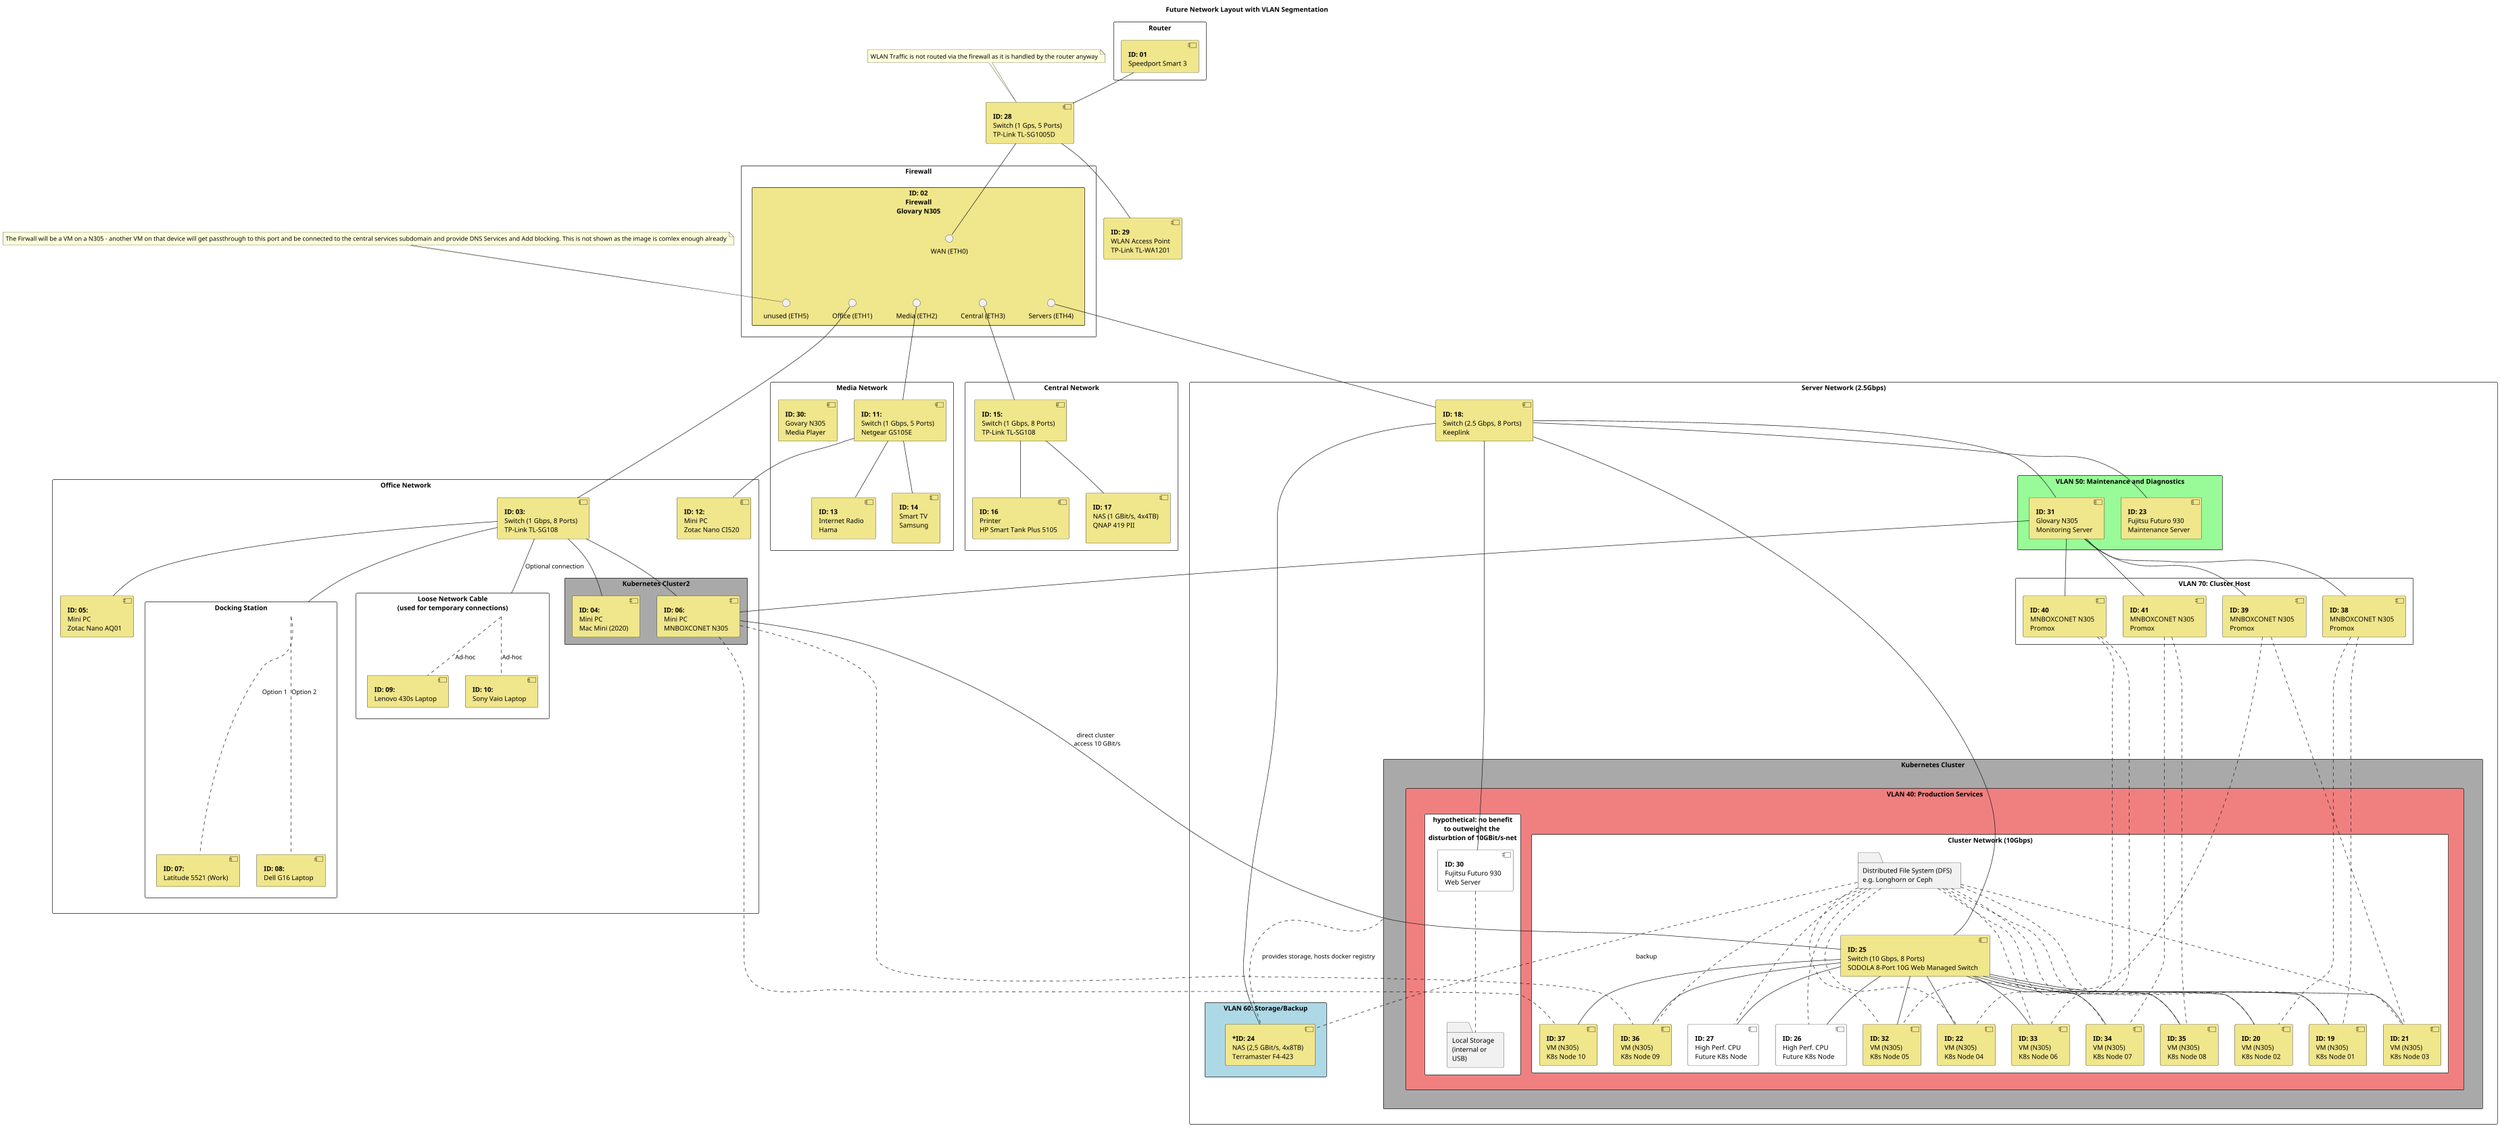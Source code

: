 @startuml
title Future Network Layout with VLAN Segmentation

skinparam maxWidth 2000
skinparam maxHeight 900
scale 0.7

skinparam component {
    BackgroundColor Khaki
    BorderColor Black
    FontColor Black
}


rectangle "Router" as Router {
    [**ID: 01**\nSpeedport Smart 3] as ROUTER_DEVICE
}

[**ID: 28**\nSwitch (1 Gps, 5 Ports)\nTP-Link TL-SG1005D] as SWITCH_REPEATER

[**ID: 29**\nWLAN Access Point\nTP-Link TL-WA1201] as REPEATER

rectangle "Firewall" as DOMAIN_FIREWALL {
	rectangle "**ID: 02**\nFirewall\nGlovary N305" as FW_DEVICE #Khaki {
    		circle "WAN (ETH0)" as FW_ETH_WAN
    		circle "Office (ETH1)" as FW_ETHERNET_OFFICE
    		circle "Media (ETH2)" as FW_ETHERNET_MEDIA
    		circle "Central (ETH3)" as FW_ETH_CENTRAL
    		circle "Servers (ETH4)" as FW_ETH_SERVERS
    		circle "unused (ETH5)" as FW_ETH_FREE
	}
}

rectangle "Media Network" as Media {
	
    [**ID: 11:**\nSwitch (1 Gbps, 5 Ports)\nNetgear GS105E] as SWITCH_MEDIA
    [**ID: 30:**\nGovary N305\nMedia Player] as MEDIAPLAYER_GLOVARY_N305

    [**ID: 13**\nInternet Radio\nHama] as Media_Radio
    [**ID: 14**\nSmart TV\nSamsung\n] as Media_TV
}

rectangle "Central Network" as Central {
	
    [**ID: 15:**\nSwitch (1 Gbps, 8 Ports)\nTP-Link TL-SG108] as SWITCH_CENTRAL

    [**ID: 16**\nPrinter\nHP Smart Tank Plus 5105] as Central_Printer
    [**ID: 17**\nNAS (1 GBit/s, 4x4TB)\nQNAP 419 PII\n] as Central_NAS
}

rectangle "Office Network" as Office {
  	
    [**ID: 03:**\nSwitch (1 Gbps, 8 Ports)\nTP-Link TL-SG108] as SWITCH_OFFICE 

    [**ID: 05:**\nMini PC\nZotac Nano AQ01] as PC_Zotac
    [**ID: 12:**\nMini PC\nZotac Nano CI520] as Media_Zotac

    rectangle "Kubernetes Cluster2" as K8s2 #Darkgrey {
        [**ID: 04:**\nMini PC\nMac Mini (2020)] as PC_Mac
    	[**ID: 06:**\nMini PC\nMNBOXCONET N305] as PC_MNBOX
    }	

    rectangle "Docking Station" as Dock {
        [**ID: 07:**\nLatitude 5521 (Work)] as Dock_Latitude
        [**ID: 08:**\nDell G16 Laptop] as Dock_G16
    }

    rectangle "Loose Network Cable\n(used for temporary connections)" as LooseCable {
        [**ID: 09:**\nLenovo 430s Laptop] as Cable_Lenovo
        [**ID: 10:**\nSony Vaio Laptop] as Cable_Sony
    }
}


rectangle "Server Network (2.5Gbps)" as ServerNet {

    [**ID: 18:**\nSwitch (2.5 Gbps, 8 Ports)\nKeeplink] as SWITCH_SERVERS

     rectangle "VLAN 60: Storage/Backup" as VLAN60 #LightBlue {
        [***ID: 24**\nNAS (2,5 GBit/s, 4x8TB)\nTerramaster F4-423] as NAS_Storage
     }

     rectangle "VLAN 50: Maintenance and Diagnostics" as VLAN50 #PaleGreen {
        [**ID: 23**\nFujitsu Futuro 930\nMaintenance Server] as Maintenance_Server
        [**ID: 31**\nGlovary N305\nMonitoring Server] as Monitoring_Server
    }

    rectangle "VLAN 70: Cluster Host" as HOST {
        [**ID: 38**\nMNBOXCONET N305\nPromox]	as Cluster_Host_1
        [**ID: 39**\nMNBOXCONET N305\nPromox]	as Cluster_Host_2
        [**ID: 40**\nMNBOXCONET N305\nPromox]	as Cluster_Host_3
        [**ID: 41**\nMNBOXCONET N305\nPromox]	as Cluster_Host_4
    }

    rectangle "Kubernetes Cluster" as K8s #Darkgrey {
	    rectangle "VLAN 40: Production Services" as VLAN40 #LightCoral {
		rectangle "Cluster Network (10Gbps)" as ClusterNet #White {
    			folder "Distributed File System (DFS)\ne.g. Longhorn or Ceph" as DFS
        		[**ID: 25**\nSwitch (10 Gbps, 8 Ports)\nSODOLA 8-Port 10G Web Managed Switch] as SWITCH_CLUSTER
        		[**ID: 19**\nVM (N305)\nK8s Node 01] as Cluster_Node_01
        		[**ID: 20**\nVM (N305)\nK8s Node 02] as Cluster_Node_02
        		[**ID: 21**\nVM (N305)\nK8s Node 03] as Cluster_Node_03
        		[**ID: 22**\nVM (N305)\nK8s Node 04] as Cluster_Node_04
         		[**ID: 32**\nVM (N305)\nK8s Node 05] as Cluster_Node_05
        		[**ID: 33**\nVM (N305)\nK8s Node 06] as Cluster_Node_06
        		[**ID: 34**\nVM (N305)\nK8s Node 07] as Cluster_Node_07
        		[**ID: 35**\nVM (N305)\nK8s Node 08] as Cluster_Node_08
        		[**ID: 36**\nVM (N305)\nK8s Node 09] as Cluster_Node_09
        		[**ID: 37**\nVM (N305)\nK8s Node 10] as Cluster_Node_10
        		[**ID: 26**\nHigh Perf. CPU\nFuture K8s Node] as Cluster_Node_98 #White
        		[**ID: 27**\nHigh Perf. CPU\nFuture K8s Node] as Cluster_Node_99 #White
		}
		rectangle "hypothetical: no benefit\nto outweight the \ndisturbtion of 10GBit/s-net" as hypothetical #White {
	            [**ID: 30**\nFujitsu Futuro 930\nWeb Server] as Web_Server #White
		    folder "Local Storage\n(internal or\nUSB)" as local_storage
		}
    	  }
     }

}

ROUTER_DEVICE -- SWITCH_REPEATER
SWITCH_REPEATER -- REPEATER
SWITCH_REPEATER -- FW_ETH_WAN

FW_ETH_WAN -[hidden]- FW_ETHERNET_OFFICE
FW_ETH_WAN -[hidden]- FW_ETHERNET_MEDIA
FW_ETH_WAN -[hidden]- FW_ETH_CENTRAL
FW_ETH_WAN -[hidden]- FW_ETH_SERVERS
FW_ETH_WAN -[hidden]- FW_ETH_FREE

FW_ETHERNET_OFFICE --- SWITCH_OFFICE
FW_ETHERNET_MEDIA --- SWITCH_MEDIA
FW_ETH_CENTRAL --- SWITCH_CENTRAL
FW_ETH_SERVERS --- SWITCH_SERVERS

SWITCH_OFFICE -- PC_Mac
SWITCH_OFFICE -- PC_Zotac
SWITCH_OFFICE -- PC_MNBOX
SWITCH_OFFICE -- Dock
SWITCH_OFFICE -- LooseCable : Optional connection

LooseCable .- Cable_Lenovo : Ad-hoc
LooseCable .- Cable_Sony : Ad-hoc

Dock -.- Dock_Latitude : Option 1
Dock -.- Dock_G16 : Option 2

SWITCH_MEDIA -- Media_Zotac
SWITCH_MEDIA -- Media_Radio
SWITCH_MEDIA -- Media_TV

SWITCH_CENTRAL -- Central_Printer
SWITCH_CENTRAL -- Central_NAS

SWITCH_SERVERS -[hidden]- VLAN40 : Production Services
SWITCH_SERVERS -[hidden]- VLAN50 : Maintenance and Diagnostics
SWITCH_SERVERS -[hidden]- VLAN60 : Storage/Backup

SWITCH_SERVERS -- SWITCH_CLUSTER
SWITCH_SERVERS -- Maintenance_Server 
SWITCH_SERVERS -- Monitoring_Server
SWITCH_SERVERS -- Web_Server 
SWITCH_SERVERS -- NAS_Storage 
Monitoring_Server -- Cluster_Host_1
Monitoring_Server -- Cluster_Host_2
Monitoring_Server -- Cluster_Host_3
Monitoring_Server -- Cluster_Host_4
Monitoring_Server -- PC_MNBOX

Web_Server ... local_storage

SWITCH_CLUSTER -- Cluster_Node_01
SWITCH_CLUSTER -- Cluster_Node_02
SWITCH_CLUSTER -- Cluster_Node_03
SWITCH_CLUSTER -- Cluster_Node_04
SWITCH_CLUSTER -- Cluster_Node_05
SWITCH_CLUSTER -- Cluster_Node_06
SWITCH_CLUSTER -- Cluster_Node_07
SWITCH_CLUSTER -- Cluster_Node_08
SWITCH_CLUSTER -- Cluster_Node_09
SWITCH_CLUSTER -- Cluster_Node_10
SWITCH_CLUSTER -- Cluster_Node_98
SWITCH_CLUSTER -- Cluster_Node_99

SWITCH_CLUSTER ----- PC_MNBOX : direct cluster \n access 10 GBit/s

Cluster_Host_1 .-.-. Cluster_Node_01
Cluster_Host_1 .-.-. Cluster_Node_02
Cluster_Host_2 .-.-. Cluster_Node_03
Cluster_Host_2 .-.-. Cluster_Node_04
Cluster_Host_3 .-.-. Cluster_Node_05
Cluster_Host_3 .-.-. Cluster_Node_06
Cluster_Host_4 .-.-. Cluster_Node_07
Cluster_Host_4 .-.-. Cluster_Node_08
PC_MNBOX .-.-. Cluster_Node_09
PC_MNBOX .-.-. Cluster_Node_10


DFS ... Cluster_Node_01
DFS ... Cluster_Node_02
DFS ... Cluster_Node_03
DFS ... Cluster_Node_04
DFS ... Cluster_Node_05
DFS ... Cluster_Node_06
DFS ... Cluster_Node_07
DFS ... Cluster_Node_08
DFS ... Cluster_Node_09
DFS ... Cluster_Node_98
DFS ... Cluster_Node_99
DFS ... NAS_Storage: backup

K8s ... NAS_Storage: provides storage, hosts docker registry


' note top of ServerNet : VLANs logically isolate server functions.
note top of FW_ETH_FREE : The Firwall will be a VM on a N305 - another VM on that device will get passthrough to this port and be connected to the central services subdomain and provide DNS Services and Add blocking. This is not shown as the image is comlex enough already

note top of SWITCH_REPEATER : WLAN Traffic is not routed via the firewall as it is handled by the router anyway

@enduml

